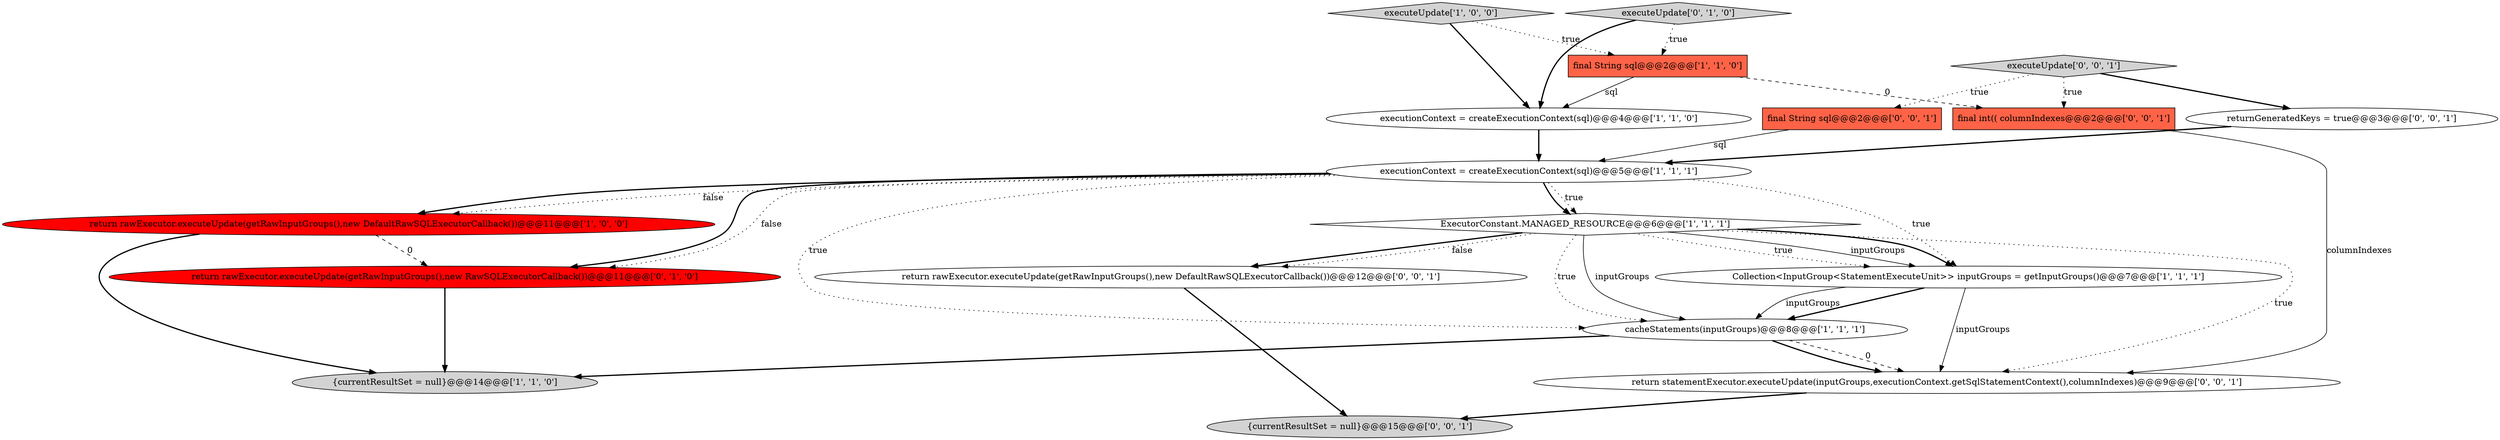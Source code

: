 digraph {
11 [style = filled, label = "final String sql@@@2@@@['0', '0', '1']", fillcolor = tomato, shape = box image = "AAA0AAABBB3BBB"];
1 [style = filled, label = "executeUpdate['1', '0', '0']", fillcolor = lightgray, shape = diamond image = "AAA0AAABBB1BBB"];
15 [style = filled, label = "return rawExecutor.executeUpdate(getRawInputGroups(),new DefaultRawSQLExecutorCallback())@@@12@@@['0', '0', '1']", fillcolor = white, shape = ellipse image = "AAA0AAABBB3BBB"];
0 [style = filled, label = "final String sql@@@2@@@['1', '1', '0']", fillcolor = tomato, shape = box image = "AAA0AAABBB1BBB"];
3 [style = filled, label = "{currentResultSet = null}@@@14@@@['1', '1', '0']", fillcolor = lightgray, shape = ellipse image = "AAA0AAABBB1BBB"];
12 [style = filled, label = "final int(( columnIndexes@@@2@@@['0', '0', '1']", fillcolor = tomato, shape = box image = "AAA0AAABBB3BBB"];
16 [style = filled, label = "{currentResultSet = null}@@@15@@@['0', '0', '1']", fillcolor = lightgray, shape = ellipse image = "AAA0AAABBB3BBB"];
17 [style = filled, label = "executeUpdate['0', '0', '1']", fillcolor = lightgray, shape = diamond image = "AAA0AAABBB3BBB"];
10 [style = filled, label = "return rawExecutor.executeUpdate(getRawInputGroups(),new RawSQLExecutorCallback())@@@11@@@['0', '1', '0']", fillcolor = red, shape = ellipse image = "AAA1AAABBB2BBB"];
13 [style = filled, label = "returnGeneratedKeys = true@@@3@@@['0', '0', '1']", fillcolor = white, shape = ellipse image = "AAA0AAABBB3BBB"];
8 [style = filled, label = "return rawExecutor.executeUpdate(getRawInputGroups(),new DefaultRawSQLExecutorCallback())@@@11@@@['1', '0', '0']", fillcolor = red, shape = ellipse image = "AAA1AAABBB1BBB"];
2 [style = filled, label = "cacheStatements(inputGroups)@@@8@@@['1', '1', '1']", fillcolor = white, shape = ellipse image = "AAA0AAABBB1BBB"];
14 [style = filled, label = "return statementExecutor.executeUpdate(inputGroups,executionContext.getSqlStatementContext(),columnIndexes)@@@9@@@['0', '0', '1']", fillcolor = white, shape = ellipse image = "AAA0AAABBB3BBB"];
5 [style = filled, label = "Collection<InputGroup<StatementExecuteUnit>> inputGroups = getInputGroups()@@@7@@@['1', '1', '1']", fillcolor = white, shape = ellipse image = "AAA0AAABBB1BBB"];
7 [style = filled, label = "ExecutorConstant.MANAGED_RESOURCE@@@6@@@['1', '1', '1']", fillcolor = white, shape = diamond image = "AAA0AAABBB1BBB"];
6 [style = filled, label = "executionContext = createExecutionContext(sql)@@@5@@@['1', '1', '1']", fillcolor = white, shape = ellipse image = "AAA0AAABBB1BBB"];
9 [style = filled, label = "executeUpdate['0', '1', '0']", fillcolor = lightgray, shape = diamond image = "AAA0AAABBB2BBB"];
4 [style = filled, label = "executionContext = createExecutionContext(sql)@@@4@@@['1', '1', '0']", fillcolor = white, shape = ellipse image = "AAA0AAABBB1BBB"];
14->16 [style = bold, label=""];
7->2 [style = dotted, label="true"];
1->4 [style = bold, label=""];
0->4 [style = solid, label="sql"];
9->0 [style = dotted, label="true"];
8->10 [style = dashed, label="0"];
4->6 [style = bold, label=""];
9->4 [style = bold, label=""];
2->3 [style = bold, label=""];
8->3 [style = bold, label=""];
10->3 [style = bold, label=""];
0->12 [style = dashed, label="0"];
15->16 [style = bold, label=""];
7->5 [style = dotted, label="true"];
7->5 [style = solid, label="inputGroups"];
12->14 [style = solid, label="columnIndexes"];
7->2 [style = solid, label="inputGroups"];
5->2 [style = bold, label=""];
7->5 [style = bold, label=""];
6->2 [style = dotted, label="true"];
5->2 [style = solid, label="inputGroups"];
6->8 [style = dotted, label="false"];
2->14 [style = dashed, label="0"];
17->12 [style = dotted, label="true"];
5->14 [style = solid, label="inputGroups"];
6->10 [style = bold, label=""];
2->14 [style = bold, label=""];
6->8 [style = bold, label=""];
6->7 [style = dotted, label="true"];
11->6 [style = solid, label="sql"];
7->15 [style = bold, label=""];
17->13 [style = bold, label=""];
1->0 [style = dotted, label="true"];
13->6 [style = bold, label=""];
6->10 [style = dotted, label="false"];
6->7 [style = bold, label=""];
7->15 [style = dotted, label="false"];
6->5 [style = dotted, label="true"];
17->11 [style = dotted, label="true"];
7->14 [style = dotted, label="true"];
}
